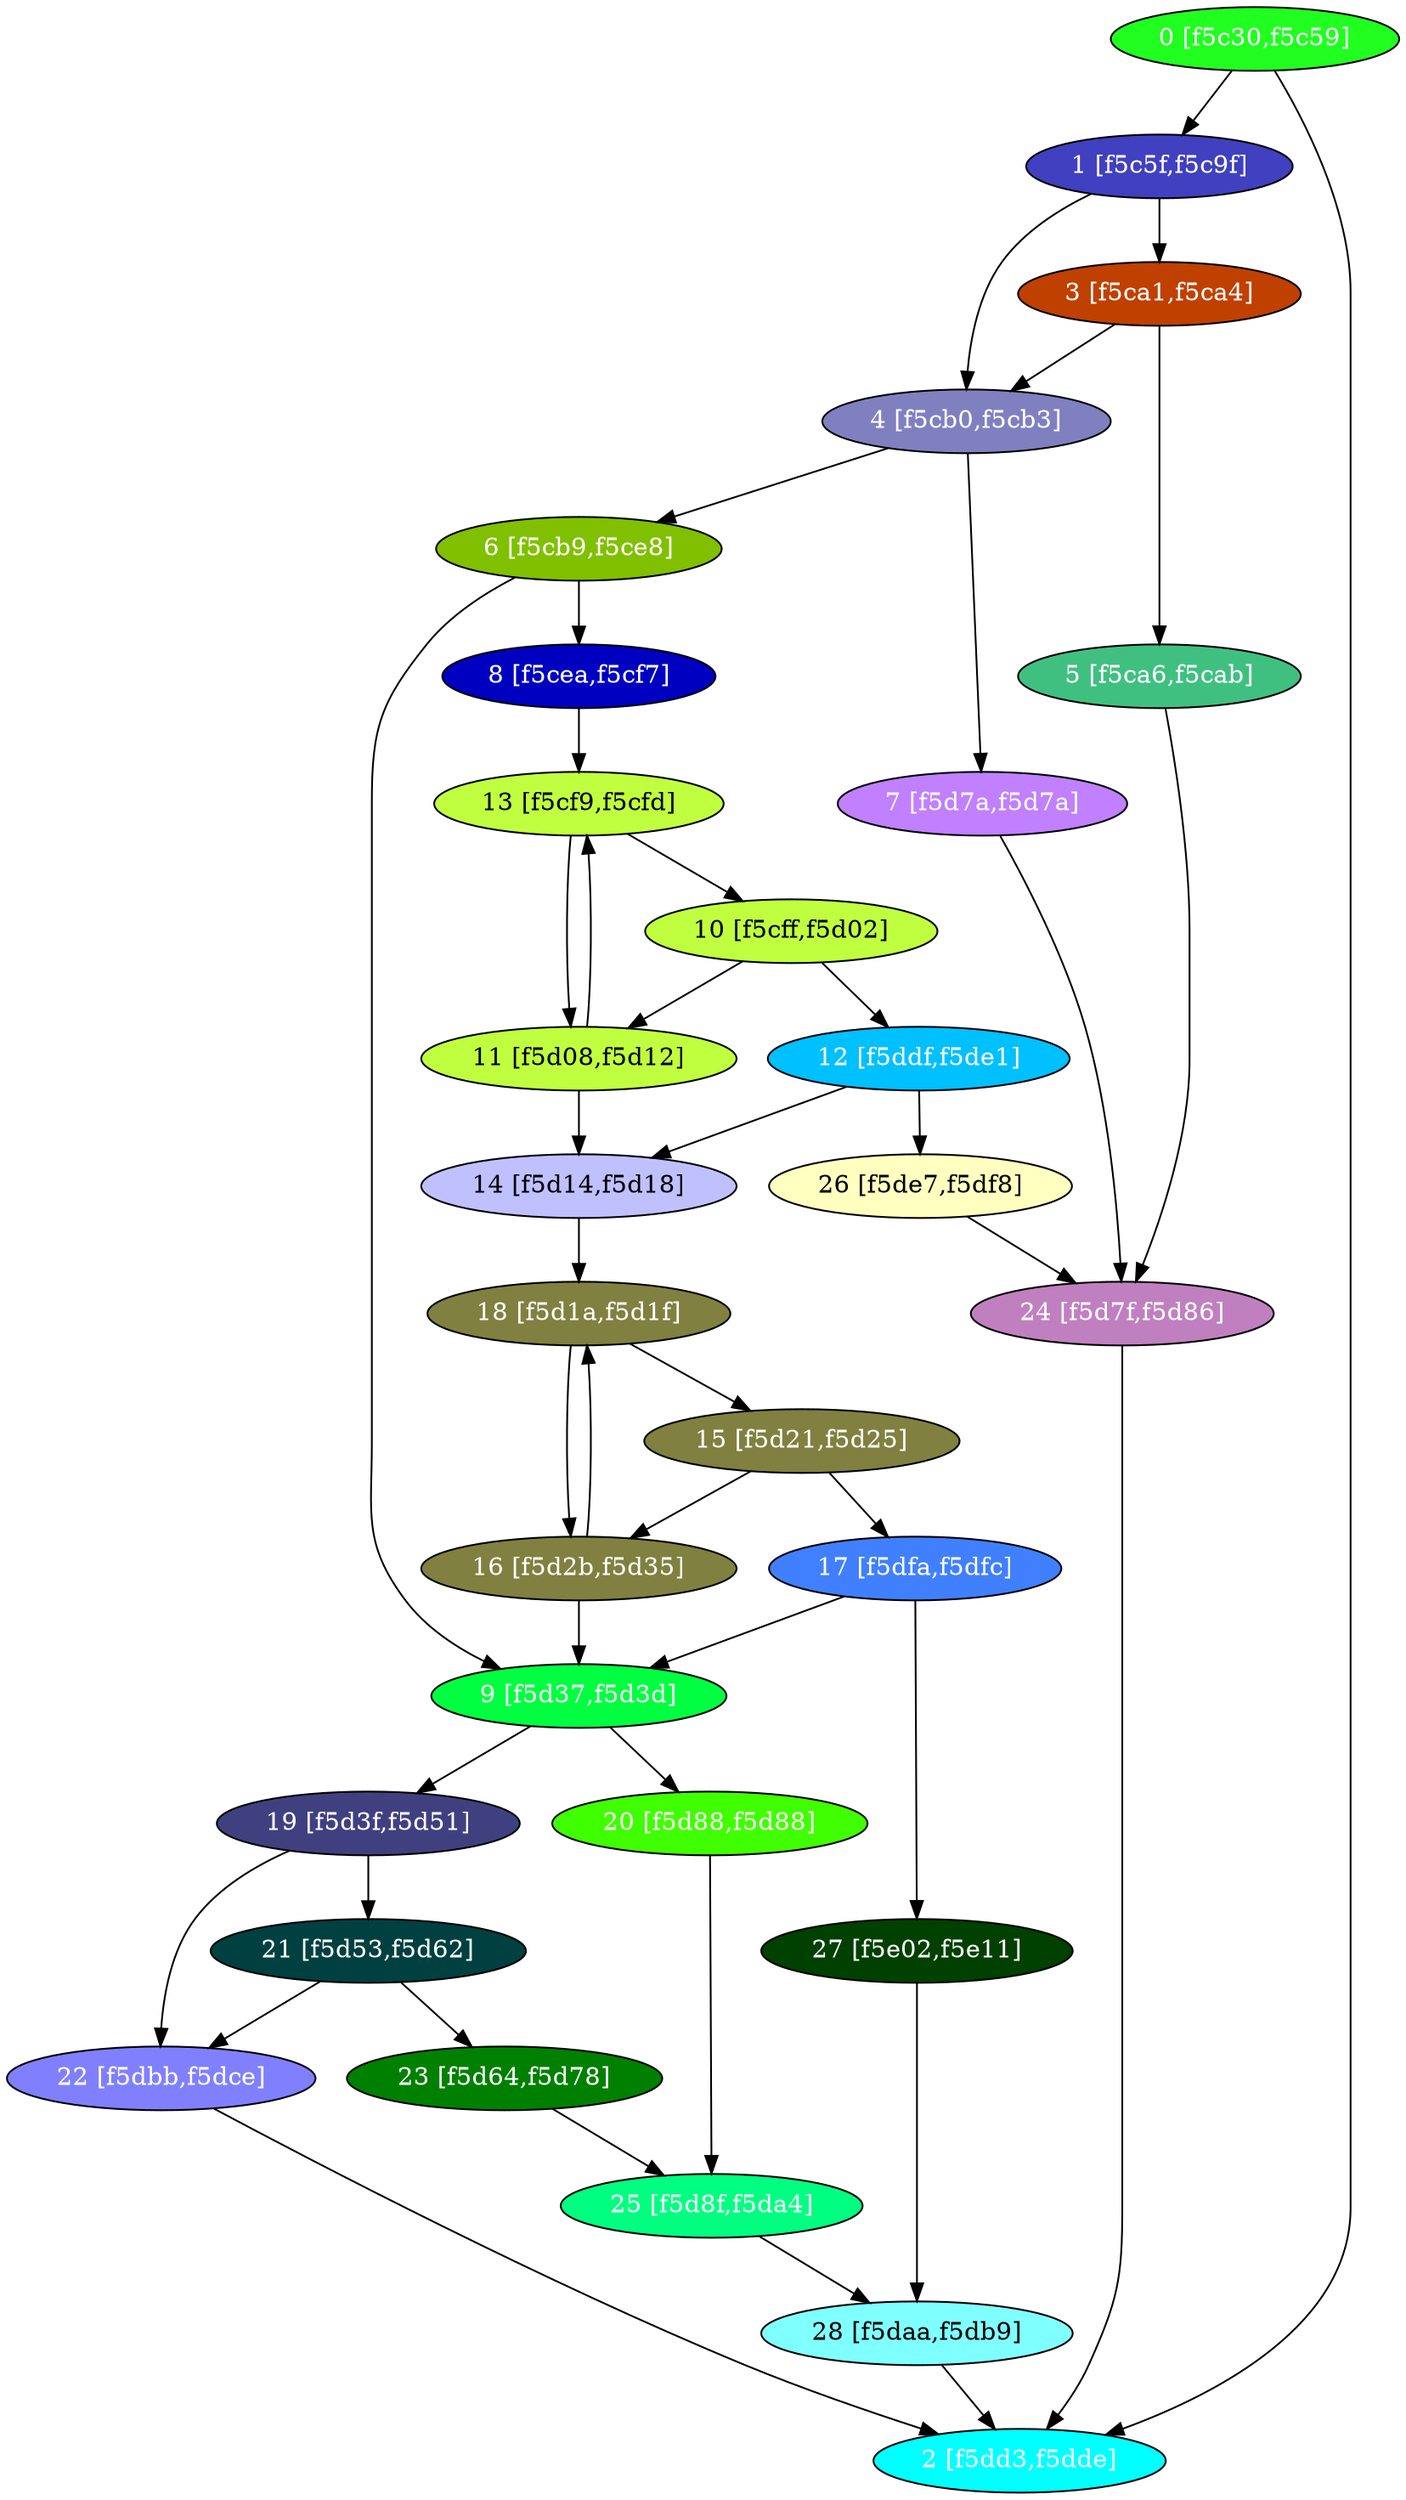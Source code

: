 diGraph libnss3{
	libnss3_0  [style=filled fillcolor="#20FF20" fontcolor="#ffffff" shape=oval label="0 [f5c30,f5c59]"]
	libnss3_1  [style=filled fillcolor="#4040C0" fontcolor="#ffffff" shape=oval label="1 [f5c5f,f5c9f]"]
	libnss3_2  [style=filled fillcolor="#00FFFF" fontcolor="#ffffff" shape=oval label="2 [f5dd3,f5dde]"]
	libnss3_3  [style=filled fillcolor="#C04000" fontcolor="#ffffff" shape=oval label="3 [f5ca1,f5ca4]"]
	libnss3_4  [style=filled fillcolor="#8080C0" fontcolor="#ffffff" shape=oval label="4 [f5cb0,f5cb3]"]
	libnss3_5  [style=filled fillcolor="#40C080" fontcolor="#ffffff" shape=oval label="5 [f5ca6,f5cab]"]
	libnss3_6  [style=filled fillcolor="#80C000" fontcolor="#ffffff" shape=oval label="6 [f5cb9,f5ce8]"]
	libnss3_7  [style=filled fillcolor="#C080FF" fontcolor="#ffffff" shape=oval label="7 [f5d7a,f5d7a]"]
	libnss3_8  [style=filled fillcolor="#0000C0" fontcolor="#ffffff" shape=oval label="8 [f5cea,f5cf7]"]
	libnss3_9  [style=filled fillcolor="#00FF40" fontcolor="#ffffff" shape=oval label="9 [f5d37,f5d3d]"]
	libnss3_a  [style=filled fillcolor="#C0FF40" fontcolor="#000000" shape=oval label="10 [f5cff,f5d02]"]
	libnss3_b  [style=filled fillcolor="#C0FF40" fontcolor="#000000" shape=oval label="11 [f5d08,f5d12]"]
	libnss3_c  [style=filled fillcolor="#00C0FF" fontcolor="#ffffff" shape=oval label="12 [f5ddf,f5de1]"]
	libnss3_d  [style=filled fillcolor="#C0FF40" fontcolor="#000000" shape=oval label="13 [f5cf9,f5cfd]"]
	libnss3_e  [style=filled fillcolor="#C0C0FF" fontcolor="#000000" shape=oval label="14 [f5d14,f5d18]"]
	libnss3_f  [style=filled fillcolor="#808040" fontcolor="#ffffff" shape=oval label="15 [f5d21,f5d25]"]
	libnss3_10  [style=filled fillcolor="#808040" fontcolor="#ffffff" shape=oval label="16 [f5d2b,f5d35]"]
	libnss3_11  [style=filled fillcolor="#4080FF" fontcolor="#ffffff" shape=oval label="17 [f5dfa,f5dfc]"]
	libnss3_12  [style=filled fillcolor="#808040" fontcolor="#ffffff" shape=oval label="18 [f5d1a,f5d1f]"]
	libnss3_13  [style=filled fillcolor="#404080" fontcolor="#ffffff" shape=oval label="19 [f5d3f,f5d51]"]
	libnss3_14  [style=filled fillcolor="#40FF00" fontcolor="#ffffff" shape=oval label="20 [f5d88,f5d88]"]
	libnss3_15  [style=filled fillcolor="#004040" fontcolor="#ffffff" shape=oval label="21 [f5d53,f5d62]"]
	libnss3_16  [style=filled fillcolor="#8080FF" fontcolor="#ffffff" shape=oval label="22 [f5dbb,f5dce]"]
	libnss3_17  [style=filled fillcolor="#008000" fontcolor="#ffffff" shape=oval label="23 [f5d64,f5d78]"]
	libnss3_18  [style=filled fillcolor="#C080C0" fontcolor="#ffffff" shape=oval label="24 [f5d7f,f5d86]"]
	libnss3_19  [style=filled fillcolor="#00FF80" fontcolor="#ffffff" shape=oval label="25 [f5d8f,f5da4]"]
	libnss3_1a  [style=filled fillcolor="#FFFFC0" fontcolor="#000000" shape=oval label="26 [f5de7,f5df8]"]
	libnss3_1b  [style=filled fillcolor="#004000" fontcolor="#ffffff" shape=oval label="27 [f5e02,f5e11]"]
	libnss3_1c  [style=filled fillcolor="#80FFFF" fontcolor="#000000" shape=oval label="28 [f5daa,f5db9]"]

	libnss3_0 -> libnss3_1
	libnss3_0 -> libnss3_2
	libnss3_1 -> libnss3_3
	libnss3_1 -> libnss3_4
	libnss3_3 -> libnss3_4
	libnss3_3 -> libnss3_5
	libnss3_4 -> libnss3_6
	libnss3_4 -> libnss3_7
	libnss3_5 -> libnss3_18
	libnss3_6 -> libnss3_8
	libnss3_6 -> libnss3_9
	libnss3_7 -> libnss3_18
	libnss3_8 -> libnss3_d
	libnss3_9 -> libnss3_13
	libnss3_9 -> libnss3_14
	libnss3_a -> libnss3_b
	libnss3_a -> libnss3_c
	libnss3_b -> libnss3_d
	libnss3_b -> libnss3_e
	libnss3_c -> libnss3_e
	libnss3_c -> libnss3_1a
	libnss3_d -> libnss3_a
	libnss3_d -> libnss3_b
	libnss3_e -> libnss3_12
	libnss3_f -> libnss3_10
	libnss3_f -> libnss3_11
	libnss3_10 -> libnss3_9
	libnss3_10 -> libnss3_12
	libnss3_11 -> libnss3_9
	libnss3_11 -> libnss3_1b
	libnss3_12 -> libnss3_f
	libnss3_12 -> libnss3_10
	libnss3_13 -> libnss3_15
	libnss3_13 -> libnss3_16
	libnss3_14 -> libnss3_19
	libnss3_15 -> libnss3_16
	libnss3_15 -> libnss3_17
	libnss3_16 -> libnss3_2
	libnss3_17 -> libnss3_19
	libnss3_18 -> libnss3_2
	libnss3_19 -> libnss3_1c
	libnss3_1a -> libnss3_18
	libnss3_1b -> libnss3_1c
	libnss3_1c -> libnss3_2
}